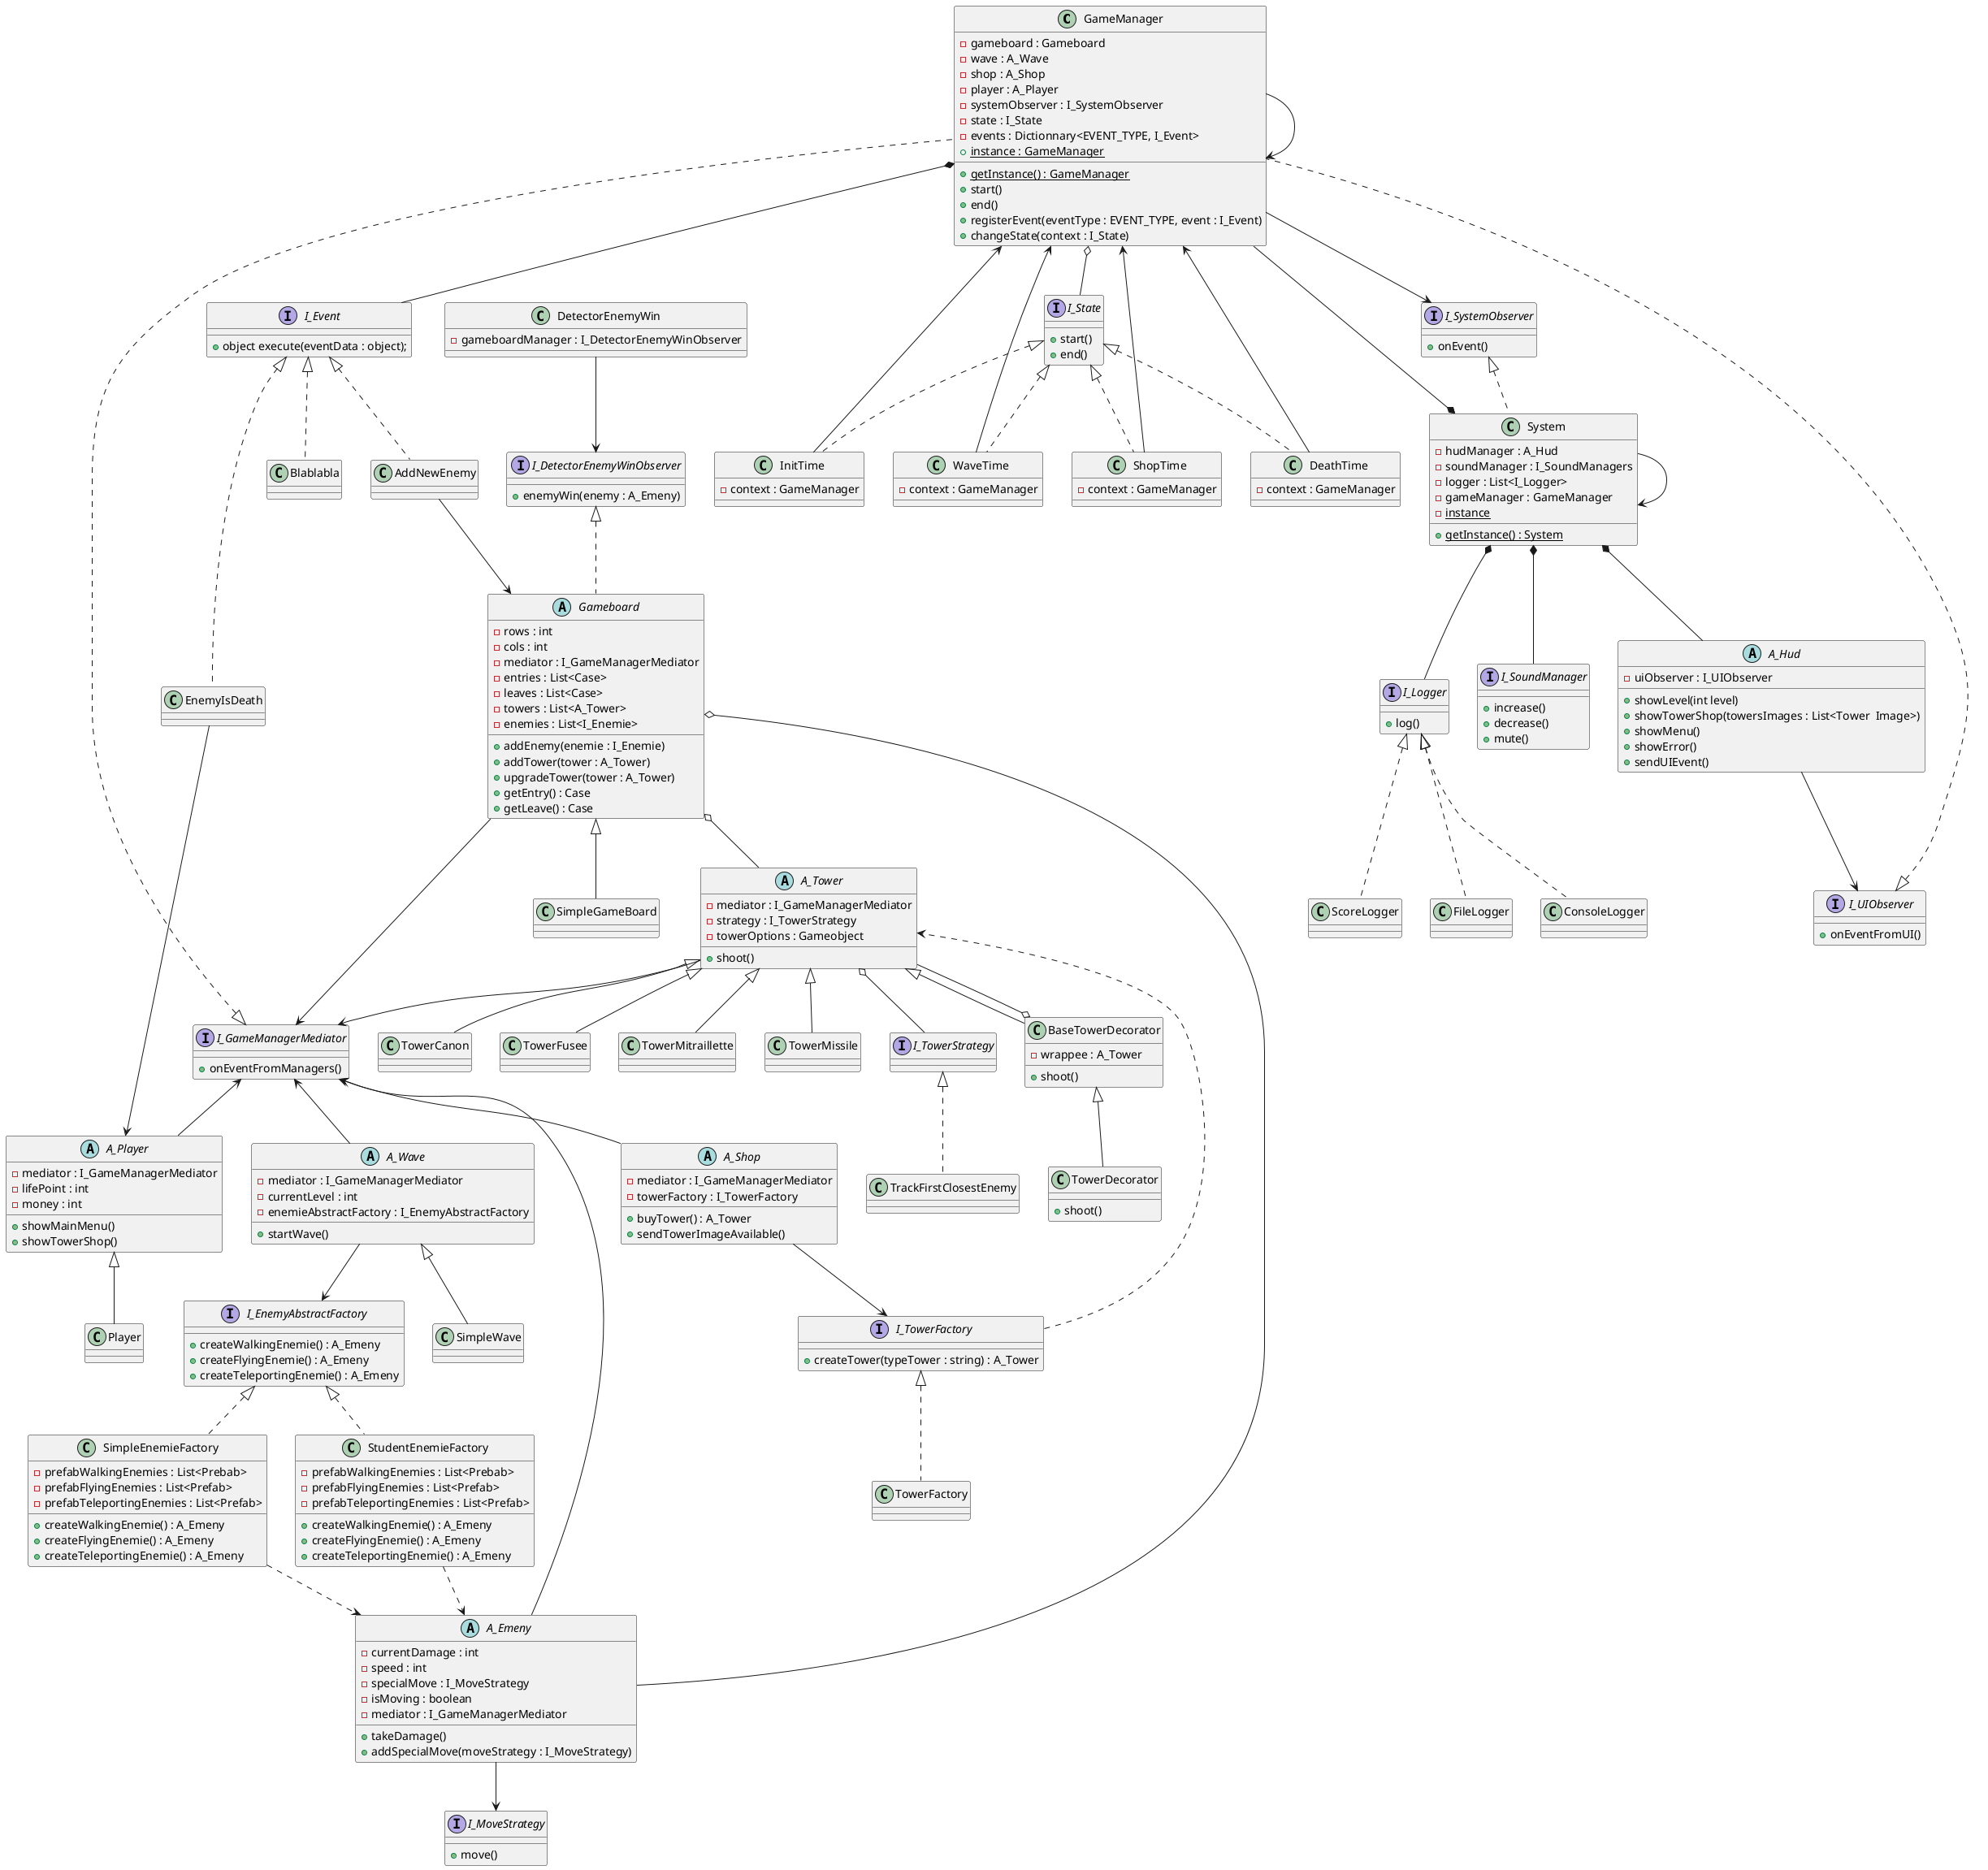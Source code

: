 @startuml "tower_defense_uml"

/' left to right direction '/
/' skinparam linetype ortho '/
/' skinparam linetype polyline '/

class GameManager implements I_UIObserver, I_GameManagerMediator {
    - gameboard : Gameboard
    - wave : A_Wave
    - shop : A_Shop
    - player : A_Player
    - systemObserver : I_SystemObserver
    - state : I_State
    - events : Dictionnary<EVENT_TYPE, I_Event>
    + {static} instance : GameManager
    + {static} getInstance() : GameManager
    + start()
    + end()
    + registerEvent(eventType : EVENT_TYPE, event : I_Event)
    + changeState(context : I_State)
}

interface I_Event {
    + object execute(eventData : object);
}

class AddNewEnemy implements I_Event {
}

AddNewEnemy --> Gameboard

class EnemyIsDeath implements I_Event {
}

EnemyIsDeath --> A_Player

class Blablabla implements I_Event {
}

GameManager *-- I_Event

interface I_State {
    + start()
    + end()
}

GameManager --> I_SystemObserver

GameManager o-- I_State

class InitTime implements I_State {
    - context : GameManager
}

InitTime --> GameManager

class WaveTime implements I_State {
    - context : GameManager
}

WaveTime --> GameManager

class ShopTime implements I_State {
    - context : GameManager
}

ShopTime --> GameManager

class DeathTime implements I_State {
    - context : GameManager
}

class ScoreLogger implements I_Logger {
    
}

DeathTime --> GameManager

GameManager --> GameManager

class System implements I_SystemObserver {
    - hudManager : A_Hud
    - soundManager : I_SoundManagers
    - logger : List<I_Logger>
    - gameManager : GameManager
    - {static} instance

    + {static} getInstance() : System
}

System --> System

interface I_Logger {
    + log()
}

class FileLogger implements I_Logger {
}

class ConsoleLogger implements I_Logger {
}

' note left of GameManager
'     Orchestre le cycle de vie du jeu en
'     coordonnant les différents gestionnaires
'     nécessaires au fonctionnement du TowerDefense.
' end note

abstract class Gameboard  {
    - rows : int
    - cols : int
    - mediator : I_GameManagerMediator
    - entries : List<Case>
    - leaves : List<Case>
    - towers : List<A_Tower>
    - enemies : List<I_Enemie>
    + addEnemy(enemie : I_Enemie)
    + addTower(tower : A_Tower)
    + upgradeTower(tower : A_Tower)
    + getEntry() : Case
    + getLeave() : Case
}

Gameboard o-- A_Tower
BaseTowerDecorator o-- A_Tower

class BaseTowerDecorator extends A_Tower {
    - wrappee : A_Tower
    + shoot()
}

class TowerDecorator extends BaseTowerDecorator {
    + shoot()
}

/' Gameboard *-- TowerDecorator '/
/' Gameboard --> TowerDecorator '/

abstract class A_Wave  {
    - mediator : I_GameManagerMediator
    - currentLevel : int
    - enemieAbstractFactory : I_EnemyAbstractFactory
    + startWave()
}

interface I_EnemyAbstractFactory {
    + createWalkingEnemie() : A_Emeny
    + createFlyingEnemie() : A_Emeny
    + createTeleportingEnemie() : A_Emeny
}

A_Wave --> I_EnemyAbstractFactory
A_Wave <|-- SimpleWave

class StudentEnemieFactory implements I_EnemyAbstractFactory {
    - prefabWalkingEnemies : List<Prebab>
    - prefabFlyingEnemies : List<Prefab>
    - prefabTeleportingEnemies : List<Prefab>
    + createWalkingEnemie() : A_Emeny
    + createFlyingEnemie() : A_Emeny
    + createTeleportingEnemie() : A_Emeny
}

StudentEnemieFactory ..> A_Emeny

class SimpleEnemieFactory implements I_EnemyAbstractFactory {
    - prefabWalkingEnemies : List<Prebab>
    - prefabFlyingEnemies : List<Prefab>
    - prefabTeleportingEnemies : List<Prefab>
    + createWalkingEnemie() : A_Emeny
    + createFlyingEnemie() : A_Emeny
    + createTeleportingEnemie() : A_Emeny
}

SimpleEnemieFactory ..> A_Emeny

abstract class A_Shop {
    - mediator : I_GameManagerMediator
    - towerFactory : I_TowerFactory
    + buyTower() : A_Tower
    + sendTowerImageAvailable()
}

abstract class A_Player  {
    - mediator : I_GameManagerMediator
    - lifePoint : int
    - money : int
    + showMainMenu()
    + showTowerShop()
}

class TowerFactory implements I_TowerFactory {

}

A_Shop --> I_TowerFactory

abstract class A_Hud {
    - uiObserver : I_UIObserver
    + showLevel(int level)
    + showTowerShop(towersImages : List<Tower  Image>)
    + showMenu()
    + showError()
    + sendUIEvent()
}

interface I_TowerFactory {
    + createTower(typeTower : string) : A_Tower
}

interface I_SoundManager {
    + increase()
    + decrease()
    + mute()
}

interface I_SystemObserver {
    + onEvent()
}

interface I_UIObserver {
    + onEventFromUI()
}

interface I_GameManagerMediator {
    + onEventFromManagers()
}

/' GameManager o-- Gameboard
GameManager o-- A_Wave
GameManager o-- A_Shop
GameManager o-- A_Player
GameManager o-- I_SystemObserver '/

System *-- A_Hud
System *-- I_SoundManager
System *-- I_Logger
System *-- GameManager

A_Hud --> I_UIObserver

I_GameManagerMediator <-- Gameboard
I_GameManagerMediator <-- A_Player
I_GameManagerMediator <-- A_Wave
I_GameManagerMediator <-- A_Shop

/' Gameboard o-- A_Tower '/
Gameboard o-- A_Emeny

I_TowerFactory ..> A_Tower

abstract class A_Tower {
    - mediator : I_GameManagerMediator
    - strategy : I_TowerStrategy
    - towerOptions : Gameobject
    + shoot()
}

A_Tower --> I_GameManagerMediator

class TowerCanon extends A_Tower {
    
}

class TowerFusee extends A_Tower {
    
}

class TowerMitraillette extends A_Tower {
    
}

class TowerMissile extends A_Tower {
    
}

interface I_MoveStrategy {
    + move()
}

abstract class A_Emeny {
    - currentDamage : int
    - speed : int
    - specialMove : I_MoveStrategy
    - isMoving : boolean
    - mediator : I_GameManagerMediator
    + takeDamage()
    + addSpecialMove(moveStrategy : I_MoveStrategy)
}

A_Emeny --> I_MoveStrategy
A_Emeny --> I_GameManagerMediator

class SimpleGameBoard extends Gameboard {

}

class TrackFirstClosestEnemy implements I_TowerStrategy {
    
}

A_Tower o-- I_TowerStrategy

class Player extends A_Player {
    
}

interface I_DetectorEnemyWinObserver {
    + enemyWin(enemy : A_Emeny)
}

class DetectorEnemyWin {
    - gameboardManager : I_DetectorEnemyWinObserver
}

abstract class Gameboard implements I_DetectorEnemyWinObserver {
    
}

DetectorEnemyWin --> I_DetectorEnemyWinObserver

@enduml